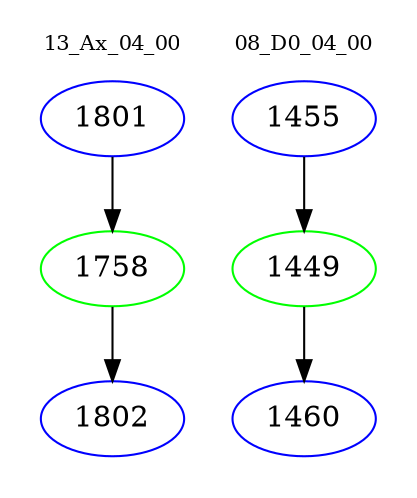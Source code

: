 digraph{
subgraph cluster_0 {
color = white
label = "13_Ax_04_00";
fontsize=10;
T0_1801 [label="1801", color="blue"]
T0_1801 -> T0_1758 [color="black"]
T0_1758 [label="1758", color="green"]
T0_1758 -> T0_1802 [color="black"]
T0_1802 [label="1802", color="blue"]
}
subgraph cluster_1 {
color = white
label = "08_D0_04_00";
fontsize=10;
T1_1455 [label="1455", color="blue"]
T1_1455 -> T1_1449 [color="black"]
T1_1449 [label="1449", color="green"]
T1_1449 -> T1_1460 [color="black"]
T1_1460 [label="1460", color="blue"]
}
}
